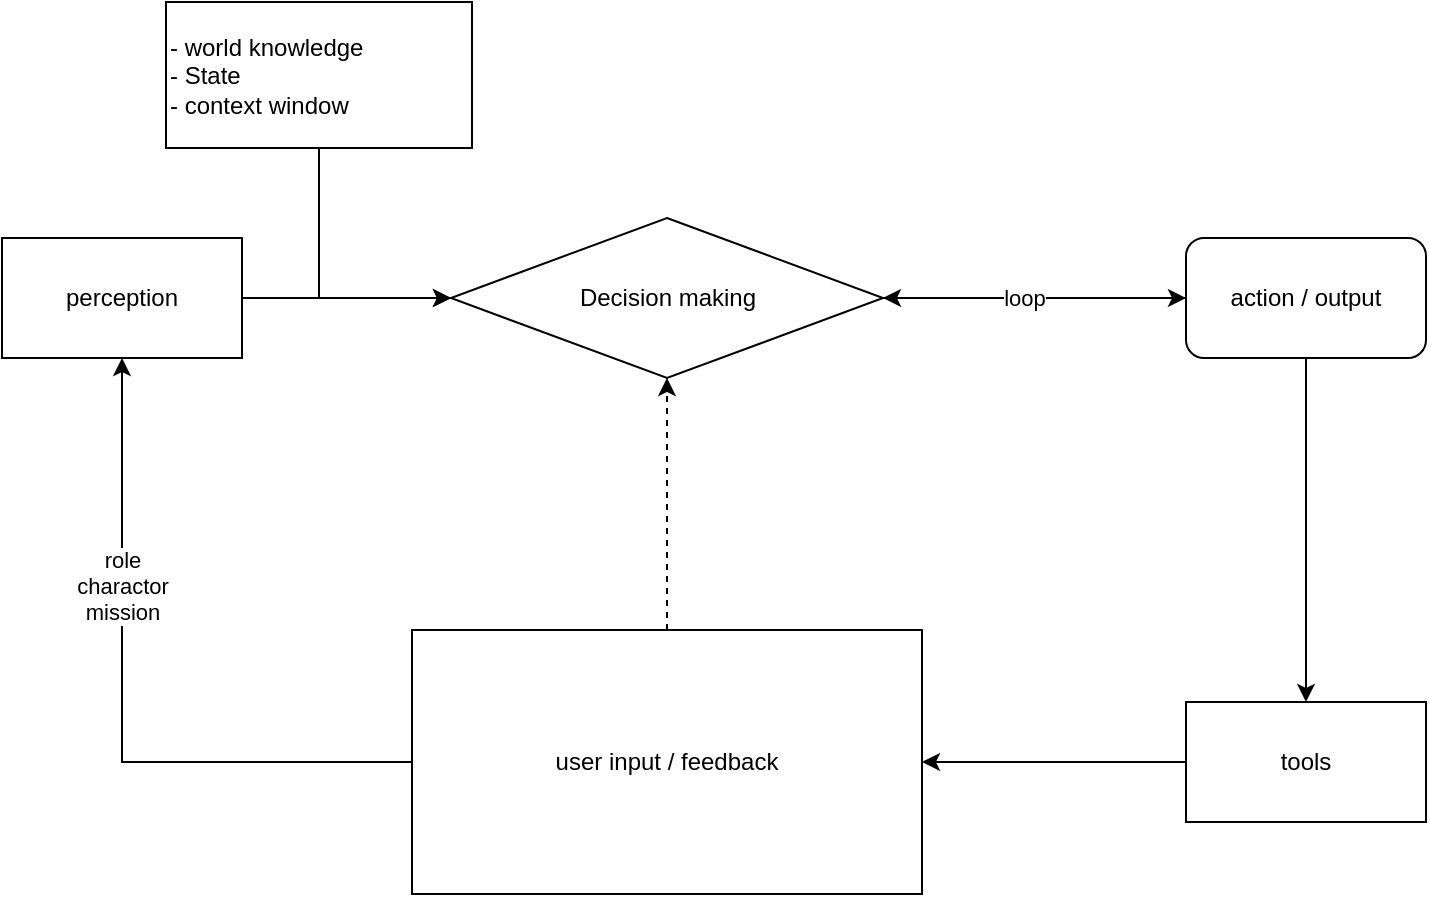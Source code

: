 <mxfile version="22.1.11" type="github">
  <diagram name="第 1 页" id="6qtlrhqvGVMhSLtM3vMk">
    <mxGraphModel dx="1354" dy="606" grid="0" gridSize="10" guides="1" tooltips="1" connect="1" arrows="1" fold="1" page="0" pageScale="1" pageWidth="827" pageHeight="1169" math="0" shadow="0">
      <root>
        <mxCell id="0" />
        <mxCell id="1" parent="0" />
        <mxCell id="uCYTDgje04zDZOGfKJm4-18" style="edgeStyle=orthogonalEdgeStyle;rounded=0;orthogonalLoop=1;jettySize=auto;html=1;exitX=1;exitY=0.5;exitDx=0;exitDy=0;entryX=0;entryY=0.5;entryDx=0;entryDy=0;" edge="1" parent="1" source="uCYTDgje04zDZOGfKJm4-15" target="uCYTDgje04zDZOGfKJm4-17">
          <mxGeometry relative="1" as="geometry" />
        </mxCell>
        <mxCell id="uCYTDgje04zDZOGfKJm4-15" value="perception" style="rounded=0;whiteSpace=wrap;html=1;" vertex="1" parent="1">
          <mxGeometry x="-50" y="272" width="120" height="60" as="geometry" />
        </mxCell>
        <mxCell id="uCYTDgje04zDZOGfKJm4-30" style="edgeStyle=orthogonalEdgeStyle;rounded=0;orthogonalLoop=1;jettySize=auto;html=1;exitX=0.5;exitY=1;exitDx=0;exitDy=0;entryX=0;entryY=0.5;entryDx=0;entryDy=0;" edge="1" parent="1" source="uCYTDgje04zDZOGfKJm4-16" target="uCYTDgje04zDZOGfKJm4-17">
          <mxGeometry relative="1" as="geometry" />
        </mxCell>
        <mxCell id="uCYTDgje04zDZOGfKJm4-16" value="- world knowledge&lt;br&gt;- State&lt;br&gt;- context window" style="rounded=0;whiteSpace=wrap;html=1;align=left;" vertex="1" parent="1">
          <mxGeometry x="32" y="154" width="153" height="73" as="geometry" />
        </mxCell>
        <mxCell id="uCYTDgje04zDZOGfKJm4-25" style="edgeStyle=orthogonalEdgeStyle;rounded=0;orthogonalLoop=1;jettySize=auto;html=1;exitX=1;exitY=0.5;exitDx=0;exitDy=0;entryX=0;entryY=0.5;entryDx=0;entryDy=0;" edge="1" parent="1" source="uCYTDgje04zDZOGfKJm4-17" target="uCYTDgje04zDZOGfKJm4-24">
          <mxGeometry relative="1" as="geometry" />
        </mxCell>
        <mxCell id="uCYTDgje04zDZOGfKJm4-17" value="Decision making" style="rhombus;whiteSpace=wrap;html=1;" vertex="1" parent="1">
          <mxGeometry x="174.5" y="262" width="216" height="80" as="geometry" />
        </mxCell>
        <mxCell id="uCYTDgje04zDZOGfKJm4-21" style="edgeStyle=orthogonalEdgeStyle;rounded=0;orthogonalLoop=1;jettySize=auto;html=1;exitX=0;exitY=0.5;exitDx=0;exitDy=0;entryX=0.5;entryY=1;entryDx=0;entryDy=0;" edge="1" parent="1" source="uCYTDgje04zDZOGfKJm4-20" target="uCYTDgje04zDZOGfKJm4-15">
          <mxGeometry relative="1" as="geometry" />
        </mxCell>
        <mxCell id="uCYTDgje04zDZOGfKJm4-29" value="role&lt;br&gt;charactor&lt;br&gt;mission" style="edgeLabel;html=1;align=center;verticalAlign=middle;resizable=0;points=[];" vertex="1" connectable="0" parent="uCYTDgje04zDZOGfKJm4-21">
          <mxGeometry x="0.343" relative="1" as="geometry">
            <mxPoint as="offset" />
          </mxGeometry>
        </mxCell>
        <mxCell id="uCYTDgje04zDZOGfKJm4-22" style="edgeStyle=orthogonalEdgeStyle;rounded=0;orthogonalLoop=1;jettySize=auto;html=1;exitX=0.5;exitY=0;exitDx=0;exitDy=0;dashed=1;" edge="1" parent="1" source="uCYTDgje04zDZOGfKJm4-20" target="uCYTDgje04zDZOGfKJm4-17">
          <mxGeometry relative="1" as="geometry" />
        </mxCell>
        <mxCell id="uCYTDgje04zDZOGfKJm4-20" value="user input / feedback" style="rounded=0;whiteSpace=wrap;html=1;" vertex="1" parent="1">
          <mxGeometry x="155" y="468" width="255" height="132" as="geometry" />
        </mxCell>
        <mxCell id="uCYTDgje04zDZOGfKJm4-28" style="edgeStyle=orthogonalEdgeStyle;rounded=0;orthogonalLoop=1;jettySize=auto;html=1;exitX=0;exitY=0.5;exitDx=0;exitDy=0;entryX=1;entryY=0.5;entryDx=0;entryDy=0;" edge="1" parent="1" source="uCYTDgje04zDZOGfKJm4-23" target="uCYTDgje04zDZOGfKJm4-20">
          <mxGeometry relative="1" as="geometry" />
        </mxCell>
        <mxCell id="uCYTDgje04zDZOGfKJm4-23" value="tools" style="rounded=0;whiteSpace=wrap;html=1;" vertex="1" parent="1">
          <mxGeometry x="542" y="504" width="120" height="60" as="geometry" />
        </mxCell>
        <mxCell id="uCYTDgje04zDZOGfKJm4-27" style="edgeStyle=orthogonalEdgeStyle;rounded=0;orthogonalLoop=1;jettySize=auto;html=1;exitX=0.5;exitY=1;exitDx=0;exitDy=0;" edge="1" parent="1" source="uCYTDgje04zDZOGfKJm4-24" target="uCYTDgje04zDZOGfKJm4-23">
          <mxGeometry relative="1" as="geometry" />
        </mxCell>
        <mxCell id="uCYTDgje04zDZOGfKJm4-32" style="edgeStyle=orthogonalEdgeStyle;rounded=0;orthogonalLoop=1;jettySize=auto;html=1;exitX=0;exitY=0.5;exitDx=0;exitDy=0;entryX=1;entryY=0.5;entryDx=0;entryDy=0;" edge="1" parent="1" source="uCYTDgje04zDZOGfKJm4-24" target="uCYTDgje04zDZOGfKJm4-17">
          <mxGeometry relative="1" as="geometry" />
        </mxCell>
        <mxCell id="uCYTDgje04zDZOGfKJm4-33" value="loop" style="edgeLabel;html=1;align=center;verticalAlign=middle;resizable=0;points=[];" vertex="1" connectable="0" parent="uCYTDgje04zDZOGfKJm4-32">
          <mxGeometry x="0.214" y="1" relative="1" as="geometry">
            <mxPoint x="11" y="-1" as="offset" />
          </mxGeometry>
        </mxCell>
        <mxCell id="uCYTDgje04zDZOGfKJm4-24" value="action / output" style="rounded=1;whiteSpace=wrap;html=1;" vertex="1" parent="1">
          <mxGeometry x="542" y="272" width="120" height="60" as="geometry" />
        </mxCell>
      </root>
    </mxGraphModel>
  </diagram>
</mxfile>
